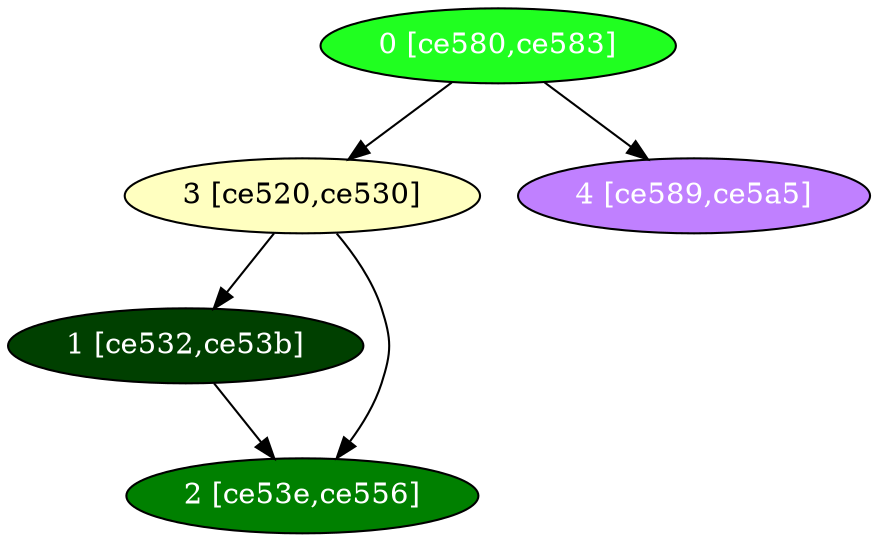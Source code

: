 diGraph libnss3{
	libnss3_0  [style=filled fillcolor="#20FF20" fontcolor="#ffffff" shape=oval label="0 [ce580,ce583]"]
	libnss3_1  [style=filled fillcolor="#004000" fontcolor="#ffffff" shape=oval label="1 [ce532,ce53b]"]
	libnss3_2  [style=filled fillcolor="#008000" fontcolor="#ffffff" shape=oval label="2 [ce53e,ce556]"]
	libnss3_3  [style=filled fillcolor="#FFFFC0" fontcolor="#000000" shape=oval label="3 [ce520,ce530]"]
	libnss3_4  [style=filled fillcolor="#C080FF" fontcolor="#ffffff" shape=oval label="4 [ce589,ce5a5]"]

	libnss3_0 -> libnss3_3
	libnss3_0 -> libnss3_4
	libnss3_1 -> libnss3_2
	libnss3_3 -> libnss3_1
	libnss3_3 -> libnss3_2
}